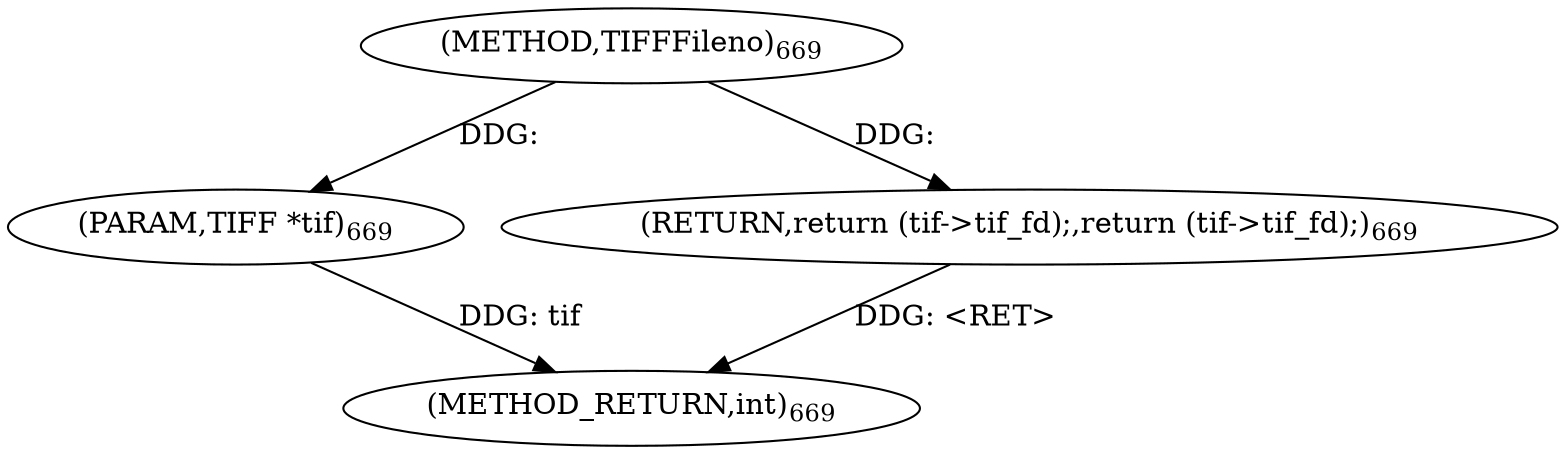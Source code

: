 digraph "TIFFFileno" {  
"1446" [label = <(METHOD,TIFFFileno)<SUB>669</SUB>> ]
"1453" [label = <(METHOD_RETURN,int)<SUB>669</SUB>> ]
"1447" [label = <(PARAM,TIFF *tif)<SUB>669</SUB>> ]
"1449" [label = <(RETURN,return (tif-&gt;tif_fd);,return (tif-&gt;tif_fd);)<SUB>669</SUB>> ]
  "1449" -> "1453"  [ label = "DDG: &lt;RET&gt;"] 
  "1447" -> "1453"  [ label = "DDG: tif"] 
  "1446" -> "1447"  [ label = "DDG: "] 
  "1446" -> "1449"  [ label = "DDG: "] 
}
